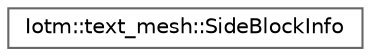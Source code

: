 digraph "Graphical Class Hierarchy"
{
 // INTERACTIVE_SVG=YES
 // LATEX_PDF_SIZE
  bgcolor="transparent";
  edge [fontname=Helvetica,fontsize=10,labelfontname=Helvetica,labelfontsize=10];
  node [fontname=Helvetica,fontsize=10,shape=box,height=0.2,width=0.4];
  rankdir="LR";
  Node0 [id="Node000000",label="Iotm::text_mesh::SideBlockInfo",height=0.2,width=0.4,color="grey40", fillcolor="white", style="filled",URL="$structIotm_1_1text__mesh_1_1SideBlockInfo.html",tooltip=" "];
}
